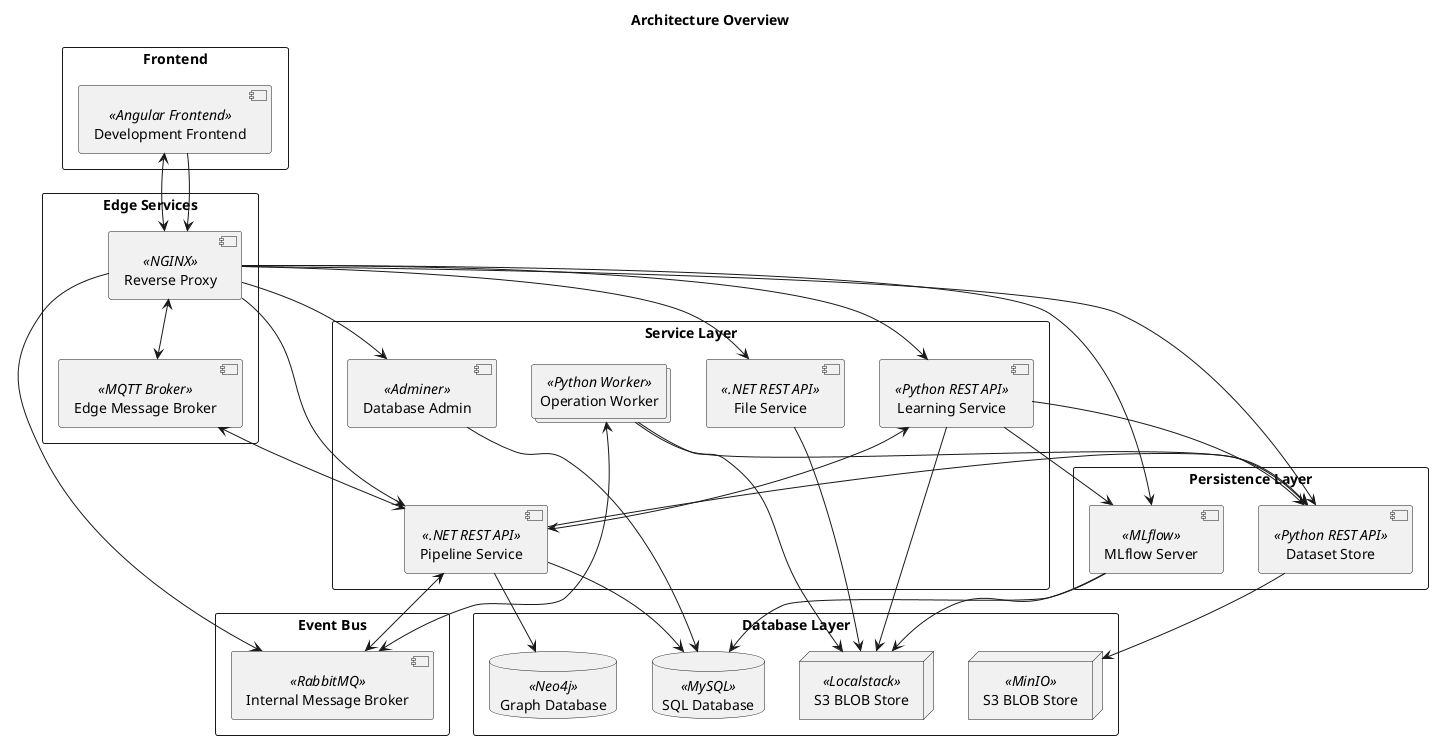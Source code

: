 @startuml
'https://plantuml.com/deployment-diagram

title "Architecture Overview"

'Definitions'

rectangle "Frontend" {
    component "Development Frontend" << Angular Frontend >> as development_frontend
}

rectangle "Edge Services" {
    component "Reverse Proxy" << NGINX >> as reverse_proxy
    component "Edge Message Broker" << MQTT Broker >> as message_broker_edge
}

rectangle "Event Bus" {
    component "Internal Message Broker" << RabbitMQ >> as message_broker_internal
}

rectangle "Service Layer" {
    component "Pipeline Service" << .NET REST API >> as pipeline_service
    collections  "Operation Worker" <<Python Worker>> as worker
    component "Learning Service" << Python REST API >> as learning_service
    component "File Service" << .NET REST API >> as file_service
    component "Database Admin" << Adminer >> as adminer
}

rectangle "Persistence Layer" {
    component "Dataset Store" << Python REST API >> as dataset_store
    component "MLflow Server" << MLflow >> as mlflow_server
}

rectangle "Database Layer" {
    database "Graph Database" << Neo4j >> as graph_db
    node "S3 BLOB Store" << Localstack >> as blob_store
    node "S3 BLOB Store" << MinIO >> as blob_store_minio
    'database #line.dashed "Dataset Database" << MongoDB >> as dataset_db
    database "SQL Database" << MySQL >> as mysql_db
}

'Interaction'

development_frontend <--> reverse_proxy
development_frontend --> reverse_proxy

reverse_proxy --> pipeline_service
reverse_proxy --> learning_service
reverse_proxy --> file_service
reverse_proxy <--> message_broker_edge
'TODO: This connection should no longer exist'
reverse_proxy --> dataset_store
reverse_proxy --> mlflow_server
reverse_proxy --> adminer
reverse_proxy --> message_broker_internal

learning_service --> mlflow_server
learning_service --> dataset_store
learning_service <--> pipeline_service
learning_service --> blob_store

pipeline_service --> graph_db
pipeline_service <--> message_broker_internal
pipeline_service <--> message_broker_edge
pipeline_service --> mysql_db
pipeline_service --> dataset_store

adminer --> mysql_db

dataset_store --> blob_store_minio
'TODO: Default files should be seeded from file service PH-213'
' dataset_store --> blob_store

file_service --> blob_store

mlflow_server --> mysql_db
mlflow_server --> blob_store

worker --> dataset_store
worker --> blob_store
worker <--> message_broker_internal

@enduml
